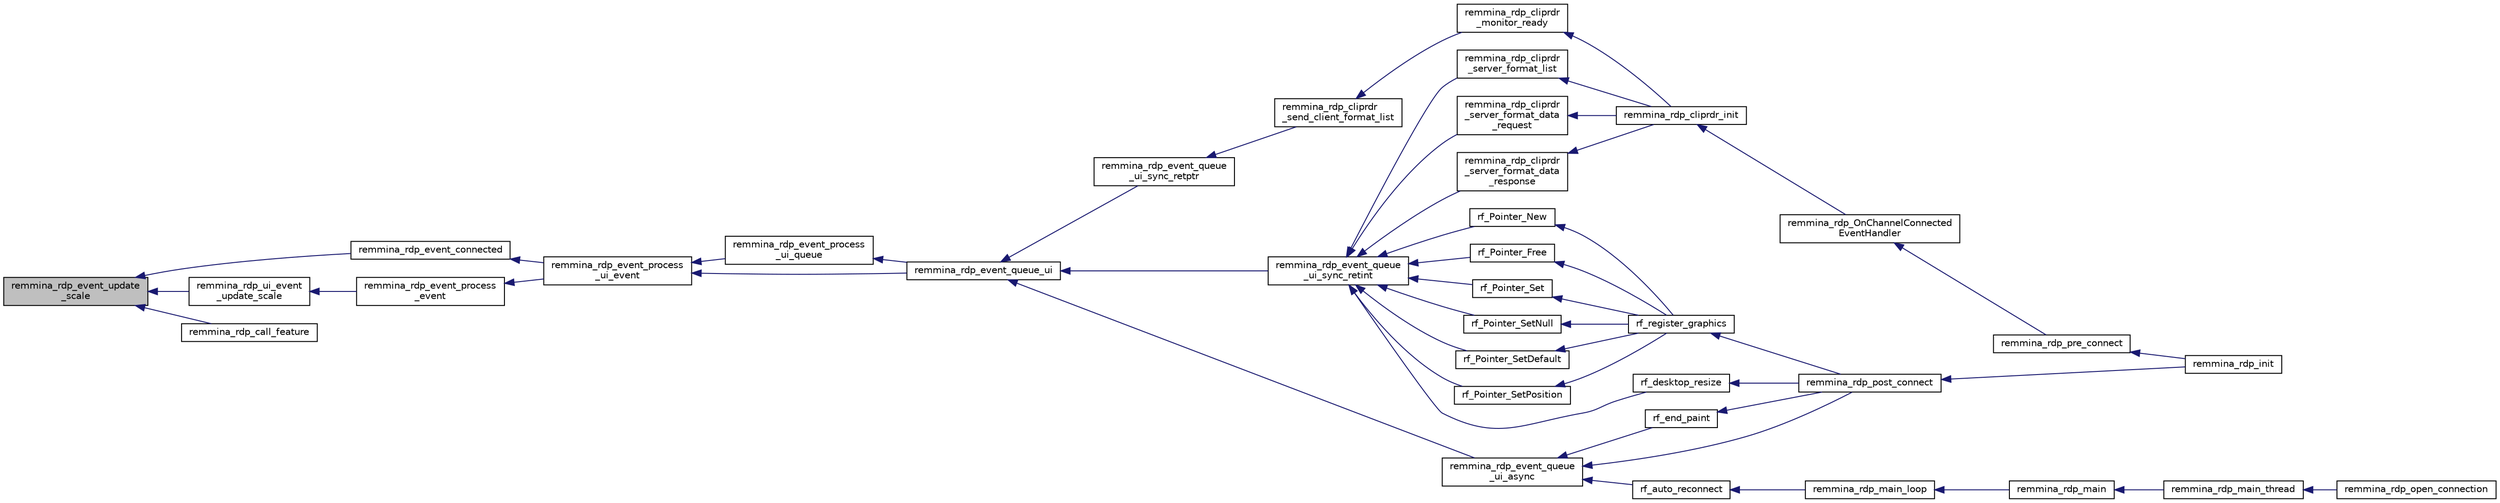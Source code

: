 digraph "remmina_rdp_event_update_scale"
{
  edge [fontname="Helvetica",fontsize="10",labelfontname="Helvetica",labelfontsize="10"];
  node [fontname="Helvetica",fontsize="10",shape=record];
  rankdir="LR";
  Node169 [label="remmina_rdp_event_update\l_scale",height=0.2,width=0.4,color="black", fillcolor="grey75", style="filled", fontcolor="black"];
  Node169 -> Node170 [dir="back",color="midnightblue",fontsize="10",style="solid",fontname="Helvetica"];
  Node170 [label="remmina_rdp_event_connected",height=0.2,width=0.4,color="black", fillcolor="white", style="filled",URL="$rdp__event_8c.html#abe98674433c473136ccd28aab85a7748"];
  Node170 -> Node171 [dir="back",color="midnightblue",fontsize="10",style="solid",fontname="Helvetica"];
  Node171 [label="remmina_rdp_event_process\l_ui_event",height=0.2,width=0.4,color="black", fillcolor="white", style="filled",URL="$rdp__event_8c.html#a6929ce2effcc3cf2be6d5ec8b19d5466"];
  Node171 -> Node172 [dir="back",color="midnightblue",fontsize="10",style="solid",fontname="Helvetica"];
  Node172 [label="remmina_rdp_event_process\l_ui_queue",height=0.2,width=0.4,color="black", fillcolor="white", style="filled",URL="$rdp__event_8c.html#abfa1d5d0b0494818fb5e1a549c0acd23"];
  Node172 -> Node173 [dir="back",color="midnightblue",fontsize="10",style="solid",fontname="Helvetica"];
  Node173 [label="remmina_rdp_event_queue_ui",height=0.2,width=0.4,color="black", fillcolor="white", style="filled",URL="$rdp__event_8c.html#a2b91746b782b7782432bd1d23c6a9945"];
  Node173 -> Node174 [dir="back",color="midnightblue",fontsize="10",style="solid",fontname="Helvetica"];
  Node174 [label="remmina_rdp_event_queue\l_ui_async",height=0.2,width=0.4,color="black", fillcolor="white", style="filled",URL="$rdp__event_8h.html#ae445fd0a84c7c9414a177a69c86cf325"];
  Node174 -> Node175 [dir="back",color="midnightblue",fontsize="10",style="solid",fontname="Helvetica"];
  Node175 [label="rf_auto_reconnect",height=0.2,width=0.4,color="black", fillcolor="white", style="filled",URL="$rdp__plugin_8c.html#a6dc42bd40842f63939e962828c19cfc7"];
  Node175 -> Node176 [dir="back",color="midnightblue",fontsize="10",style="solid",fontname="Helvetica"];
  Node176 [label="remmina_rdp_main_loop",height=0.2,width=0.4,color="black", fillcolor="white", style="filled",URL="$rdp__plugin_8c.html#adb2d2f801618ad1e5ff14b4ebf2a9eb9"];
  Node176 -> Node177 [dir="back",color="midnightblue",fontsize="10",style="solid",fontname="Helvetica"];
  Node177 [label="remmina_rdp_main",height=0.2,width=0.4,color="black", fillcolor="white", style="filled",URL="$rdp__plugin_8c.html#a12e0199d082d510648cb27168486f4e0"];
  Node177 -> Node178 [dir="back",color="midnightblue",fontsize="10",style="solid",fontname="Helvetica"];
  Node178 [label="remmina_rdp_main_thread",height=0.2,width=0.4,color="black", fillcolor="white", style="filled",URL="$rdp__plugin_8c.html#a3b62e33da1cb6cfa69c44f565ad53c54"];
  Node178 -> Node179 [dir="back",color="midnightblue",fontsize="10",style="solid",fontname="Helvetica"];
  Node179 [label="remmina_rdp_open_connection",height=0.2,width=0.4,color="black", fillcolor="white", style="filled",URL="$rdp__plugin_8c.html#a5f88cb338f10185c43bfc7d711dddee5"];
  Node174 -> Node180 [dir="back",color="midnightblue",fontsize="10",style="solid",fontname="Helvetica"];
  Node180 [label="rf_end_paint",height=0.2,width=0.4,color="black", fillcolor="white", style="filled",URL="$rdp__plugin_8c.html#ab5b2b1181588e07e68c083c9539fa84f"];
  Node180 -> Node181 [dir="back",color="midnightblue",fontsize="10",style="solid",fontname="Helvetica"];
  Node181 [label="remmina_rdp_post_connect",height=0.2,width=0.4,color="black", fillcolor="white", style="filled",URL="$rdp__plugin_8c.html#ac8d1ec82167ad20b7634ed545d4badbc"];
  Node181 -> Node182 [dir="back",color="midnightblue",fontsize="10",style="solid",fontname="Helvetica"];
  Node182 [label="remmina_rdp_init",height=0.2,width=0.4,color="black", fillcolor="white", style="filled",URL="$rdp__plugin_8c.html#a6dd204e4f7a63fdcdfb6cd3066cbf309"];
  Node174 -> Node181 [dir="back",color="midnightblue",fontsize="10",style="solid",fontname="Helvetica"];
  Node173 -> Node183 [dir="back",color="midnightblue",fontsize="10",style="solid",fontname="Helvetica"];
  Node183 [label="remmina_rdp_event_queue\l_ui_sync_retint",height=0.2,width=0.4,color="black", fillcolor="white", style="filled",URL="$rdp__event_8h.html#ab5fe43c1b1b77c39f118d2581942eb81"];
  Node183 -> Node184 [dir="back",color="midnightblue",fontsize="10",style="solid",fontname="Helvetica"];
  Node184 [label="remmina_rdp_cliprdr\l_server_format_list",height=0.2,width=0.4,color="black", fillcolor="white", style="filled",URL="$rdp__cliprdr_8c.html#aad8017b7ae0935c5266e7777dae3c3d4"];
  Node184 -> Node185 [dir="back",color="midnightblue",fontsize="10",style="solid",fontname="Helvetica"];
  Node185 [label="remmina_rdp_cliprdr_init",height=0.2,width=0.4,color="black", fillcolor="white", style="filled",URL="$rdp__cliprdr_8h.html#a9425378cc9b2da11eb4b866c8069e4aa"];
  Node185 -> Node186 [dir="back",color="midnightblue",fontsize="10",style="solid",fontname="Helvetica"];
  Node186 [label="remmina_rdp_OnChannelConnected\lEventHandler",height=0.2,width=0.4,color="black", fillcolor="white", style="filled",URL="$rdp__channels_8h.html#a759a6601ddb16301f0f6c39a6e88425a"];
  Node186 -> Node187 [dir="back",color="midnightblue",fontsize="10",style="solid",fontname="Helvetica"];
  Node187 [label="remmina_rdp_pre_connect",height=0.2,width=0.4,color="black", fillcolor="white", style="filled",URL="$rdp__plugin_8c.html#a0bc4113554537fd1a9e4c8bb9201e789"];
  Node187 -> Node182 [dir="back",color="midnightblue",fontsize="10",style="solid",fontname="Helvetica"];
  Node183 -> Node188 [dir="back",color="midnightblue",fontsize="10",style="solid",fontname="Helvetica"];
  Node188 [label="remmina_rdp_cliprdr\l_server_format_data\l_request",height=0.2,width=0.4,color="black", fillcolor="white", style="filled",URL="$rdp__cliprdr_8c.html#a3a346af4c3c92ec71797838ecc69bdae"];
  Node188 -> Node185 [dir="back",color="midnightblue",fontsize="10",style="solid",fontname="Helvetica"];
  Node183 -> Node189 [dir="back",color="midnightblue",fontsize="10",style="solid",fontname="Helvetica"];
  Node189 [label="remmina_rdp_cliprdr\l_server_format_data\l_response",height=0.2,width=0.4,color="black", fillcolor="white", style="filled",URL="$rdp__cliprdr_8c.html#a010f06478881fa1942237c48a4605a23"];
  Node189 -> Node185 [dir="back",color="midnightblue",fontsize="10",style="solid",fontname="Helvetica"];
  Node183 -> Node190 [dir="back",color="midnightblue",fontsize="10",style="solid",fontname="Helvetica"];
  Node190 [label="rf_Pointer_New",height=0.2,width=0.4,color="black", fillcolor="white", style="filled",URL="$rdp__graphics_8c.html#a9fb6fb540ec75254cb763ae974fb5129"];
  Node190 -> Node191 [dir="back",color="midnightblue",fontsize="10",style="solid",fontname="Helvetica"];
  Node191 [label="rf_register_graphics",height=0.2,width=0.4,color="black", fillcolor="white", style="filled",URL="$rdp__graphics_8h.html#a95732c40c35499f3440715b6526279b1"];
  Node191 -> Node181 [dir="back",color="midnightblue",fontsize="10",style="solid",fontname="Helvetica"];
  Node183 -> Node192 [dir="back",color="midnightblue",fontsize="10",style="solid",fontname="Helvetica"];
  Node192 [label="rf_Pointer_Free",height=0.2,width=0.4,color="black", fillcolor="white", style="filled",URL="$rdp__graphics_8c.html#afe709335471a30a29f9c97587d43088f"];
  Node192 -> Node191 [dir="back",color="midnightblue",fontsize="10",style="solid",fontname="Helvetica"];
  Node183 -> Node193 [dir="back",color="midnightblue",fontsize="10",style="solid",fontname="Helvetica"];
  Node193 [label="rf_Pointer_Set",height=0.2,width=0.4,color="black", fillcolor="white", style="filled",URL="$rdp__graphics_8c.html#aee54ac34465e6b70a5a7bbd799e9b747"];
  Node193 -> Node191 [dir="back",color="midnightblue",fontsize="10",style="solid",fontname="Helvetica"];
  Node183 -> Node194 [dir="back",color="midnightblue",fontsize="10",style="solid",fontname="Helvetica"];
  Node194 [label="rf_Pointer_SetNull",height=0.2,width=0.4,color="black", fillcolor="white", style="filled",URL="$rdp__graphics_8c.html#aeb108afe0c6da4dfa5a485137921437a"];
  Node194 -> Node191 [dir="back",color="midnightblue",fontsize="10",style="solid",fontname="Helvetica"];
  Node183 -> Node195 [dir="back",color="midnightblue",fontsize="10",style="solid",fontname="Helvetica"];
  Node195 [label="rf_Pointer_SetDefault",height=0.2,width=0.4,color="black", fillcolor="white", style="filled",URL="$rdp__graphics_8c.html#ac2abd9da136bc6f446c836a3d53ab8b6"];
  Node195 -> Node191 [dir="back",color="midnightblue",fontsize="10",style="solid",fontname="Helvetica"];
  Node183 -> Node196 [dir="back",color="midnightblue",fontsize="10",style="solid",fontname="Helvetica"];
  Node196 [label="rf_Pointer_SetPosition",height=0.2,width=0.4,color="black", fillcolor="white", style="filled",URL="$rdp__graphics_8c.html#a4c2407f4e8db3ae44123066c373b705c"];
  Node196 -> Node191 [dir="back",color="midnightblue",fontsize="10",style="solid",fontname="Helvetica"];
  Node183 -> Node197 [dir="back",color="midnightblue",fontsize="10",style="solid",fontname="Helvetica"];
  Node197 [label="rf_desktop_resize",height=0.2,width=0.4,color="black", fillcolor="white", style="filled",URL="$rdp__plugin_8c.html#a992a905d014d83a8de736ffbd85fe901"];
  Node197 -> Node181 [dir="back",color="midnightblue",fontsize="10",style="solid",fontname="Helvetica"];
  Node173 -> Node198 [dir="back",color="midnightblue",fontsize="10",style="solid",fontname="Helvetica"];
  Node198 [label="remmina_rdp_event_queue\l_ui_sync_retptr",height=0.2,width=0.4,color="black", fillcolor="white", style="filled",URL="$rdp__event_8h.html#adaaf3de8342309cc52668f318a473350"];
  Node198 -> Node199 [dir="back",color="midnightblue",fontsize="10",style="solid",fontname="Helvetica"];
  Node199 [label="remmina_rdp_cliprdr\l_send_client_format_list",height=0.2,width=0.4,color="black", fillcolor="white", style="filled",URL="$rdp__cliprdr_8c.html#a8afec91e9f54fc3a0ea8f25d8349bd8b"];
  Node199 -> Node200 [dir="back",color="midnightblue",fontsize="10",style="solid",fontname="Helvetica"];
  Node200 [label="remmina_rdp_cliprdr\l_monitor_ready",height=0.2,width=0.4,color="black", fillcolor="white", style="filled",URL="$rdp__cliprdr_8c.html#a5c9890f4354ef9a8dedcf3a371a2a16f"];
  Node200 -> Node185 [dir="back",color="midnightblue",fontsize="10",style="solid",fontname="Helvetica"];
  Node171 -> Node173 [dir="back",color="midnightblue",fontsize="10",style="solid",fontname="Helvetica"];
  Node169 -> Node201 [dir="back",color="midnightblue",fontsize="10",style="solid",fontname="Helvetica"];
  Node201 [label="remmina_rdp_ui_event\l_update_scale",height=0.2,width=0.4,color="black", fillcolor="white", style="filled",URL="$rdp__event_8c.html#ae0e0d42524cb165cd6d26553c104dbde"];
  Node201 -> Node202 [dir="back",color="midnightblue",fontsize="10",style="solid",fontname="Helvetica"];
  Node202 [label="remmina_rdp_event_process\l_event",height=0.2,width=0.4,color="black", fillcolor="white", style="filled",URL="$rdp__event_8c.html#a5f5fcd2a5c81d0c8bec609e0428735c5"];
  Node202 -> Node171 [dir="back",color="midnightblue",fontsize="10",style="solid",fontname="Helvetica"];
  Node169 -> Node203 [dir="back",color="midnightblue",fontsize="10",style="solid",fontname="Helvetica"];
  Node203 [label="remmina_rdp_call_feature",height=0.2,width=0.4,color="black", fillcolor="white", style="filled",URL="$rdp__plugin_8c.html#a3b63a366a0db4fddced3f2cffa353b19"];
}
